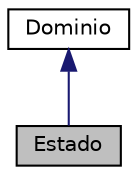 digraph "Estado"
{
 // LATEX_PDF_SIZE
  edge [fontname="Helvetica",fontsize="10",labelfontname="Helvetica",labelfontsize="10"];
  node [fontname="Helvetica",fontsize="10",shape=record];
  Node1 [label="Estado",height=0.2,width=0.4,color="black", fillcolor="grey75", style="filled", fontcolor="black",tooltip="Classe Estado representando uma string que deve possuir os seguintes valores:"];
  Node2 -> Node1 [dir="back",color="midnightblue",fontsize="10",style="solid"];
  Node2 [label="Dominio",height=0.2,width=0.4,color="black", fillcolor="white", style="filled",URL="$classDominio.html",tooltip="Classe abstrata que representa um dominio generico."];
}
